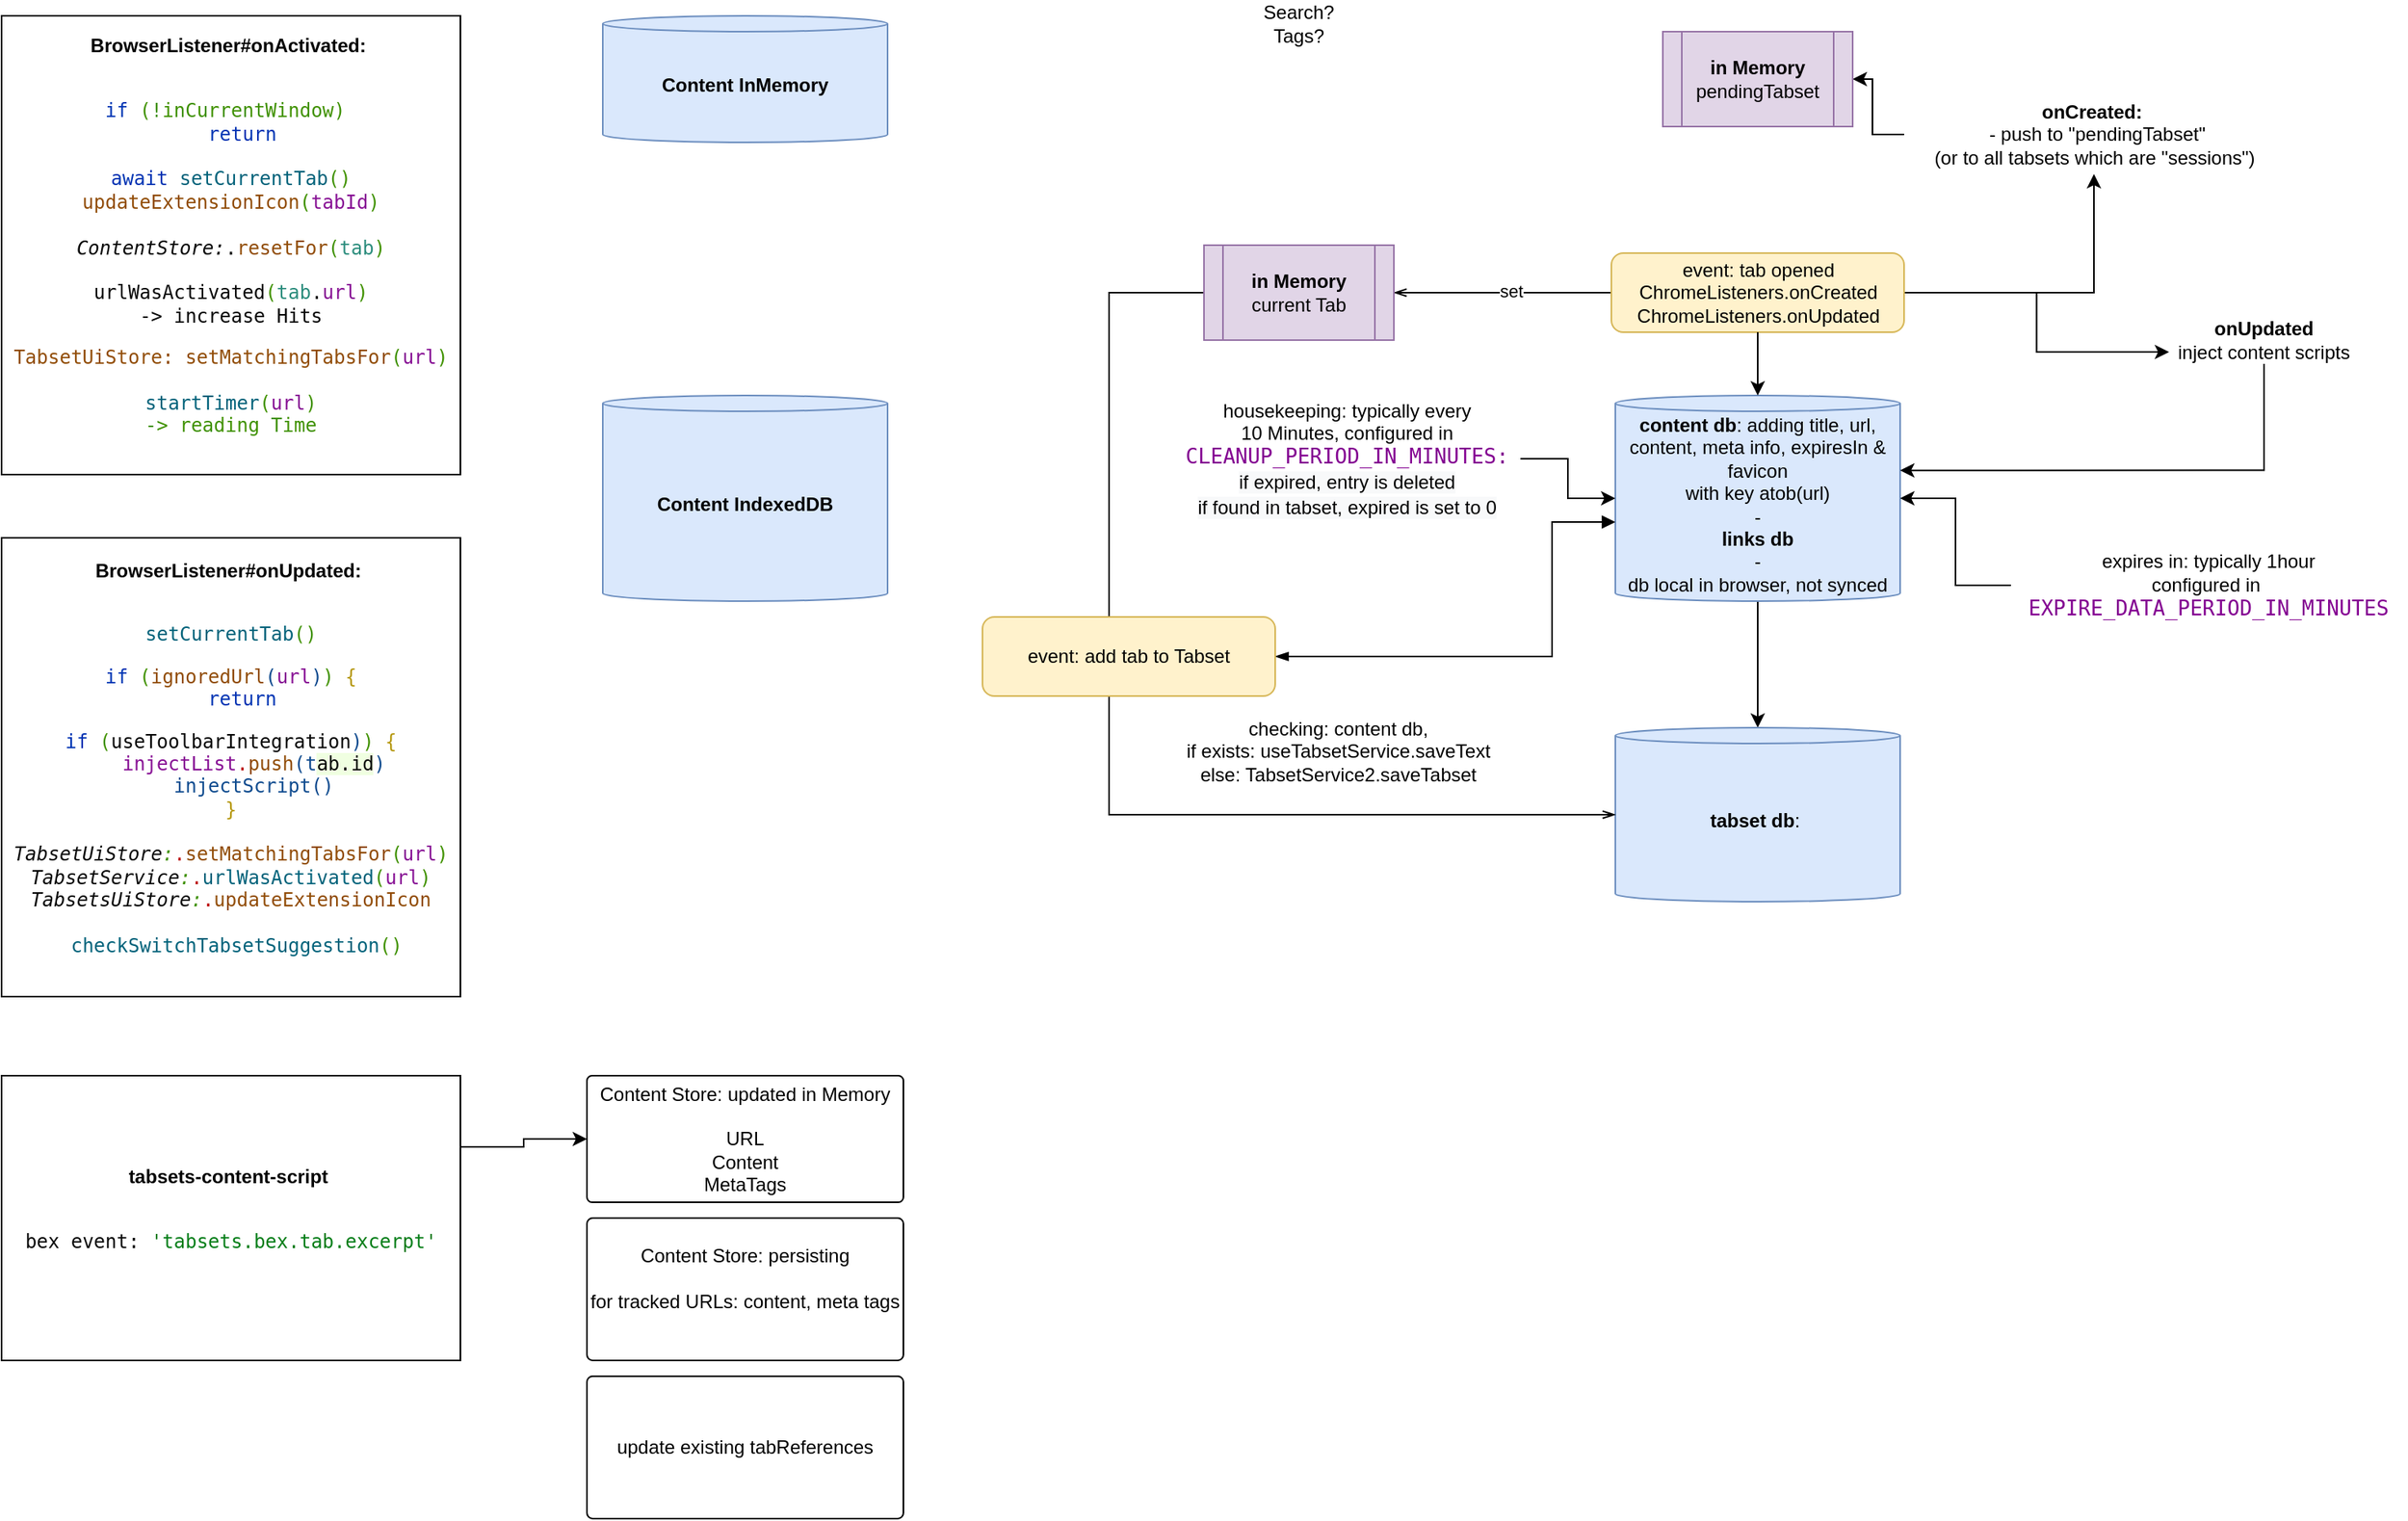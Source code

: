 <mxfile version="27.1.1">
  <diagram name="Seite-1" id="Afa9OzGU9VT6Kw_RbNjM">
    <mxGraphModel dx="2514" dy="1126" grid="1" gridSize="10" guides="1" tooltips="1" connect="1" arrows="1" fold="1" page="1" pageScale="1" pageWidth="827" pageHeight="1169" math="0" shadow="0">
      <root>
        <mxCell id="0" />
        <mxCell id="1" parent="0" />
        <mxCell id="16" style="edgeStyle=orthogonalEdgeStyle;rounded=0;orthogonalLoop=1;jettySize=auto;html=1;exitX=0;exitY=0.5;exitDx=0;exitDy=0;entryX=1;entryY=0.5;entryDx=0;entryDy=0;strokeColor=default;endArrow=openThin;endFill=0;" parent="1" source="21zig455Lk8CdIAZ-2xM-1" target="15" edge="1">
          <mxGeometry relative="1" as="geometry" />
        </mxCell>
        <mxCell id="17" value="set" style="edgeLabel;html=1;align=center;verticalAlign=middle;resizable=0;points=[];" parent="16" vertex="1" connectable="0">
          <mxGeometry x="-0.069" y="-1" relative="1" as="geometry">
            <mxPoint as="offset" />
          </mxGeometry>
        </mxCell>
        <mxCell id="24" style="edgeStyle=orthogonalEdgeStyle;rounded=0;orthogonalLoop=1;jettySize=auto;html=1;exitX=1;exitY=0.5;exitDx=0;exitDy=0;entryX=0.5;entryY=1;entryDx=0;entryDy=0;" parent="1" source="21zig455Lk8CdIAZ-2xM-1" target="21" edge="1">
          <mxGeometry relative="1" as="geometry" />
        </mxCell>
        <mxCell id="26" style="edgeStyle=orthogonalEdgeStyle;rounded=0;orthogonalLoop=1;jettySize=auto;html=1;entryX=0;entryY=0.75;entryDx=0;entryDy=0;" parent="1" source="21zig455Lk8CdIAZ-2xM-1" target="25" edge="1">
          <mxGeometry relative="1" as="geometry" />
        </mxCell>
        <mxCell id="21zig455Lk8CdIAZ-2xM-1" value="event: tab opened&lt;br&gt;ChromeListeners.onCreated&lt;br&gt;ChromeListeners.onUpdated" style="rounded=1;whiteSpace=wrap;html=1;fillColor=#fff2cc;strokeColor=#d6b656;" parent="1" vertex="1">
          <mxGeometry x="247.5" y="200" width="185" height="50" as="geometry" />
        </mxCell>
        <mxCell id="11" style="edgeStyle=orthogonalEdgeStyle;rounded=0;orthogonalLoop=1;jettySize=auto;html=1;entryX=0.5;entryY=0;entryDx=0;entryDy=0;entryPerimeter=0;" parent="1" source="3" target="10" edge="1">
          <mxGeometry relative="1" as="geometry" />
        </mxCell>
        <mxCell id="3" value="&lt;b&gt;content db&lt;/b&gt;: adding title, url, content, meta info, expiresIn &amp;amp; favicon&lt;br&gt;with key atob(url)&lt;br&gt;-&lt;br&gt;&lt;b&gt;links db&lt;/b&gt;&lt;br&gt;-&lt;br&gt;db local in browser, not synced" style="shape=cylinder3;whiteSpace=wrap;html=1;boundedLbl=1;backgroundOutline=1;size=5;fillColor=#dae8fc;strokeColor=#6c8ebf;" parent="1" vertex="1">
          <mxGeometry x="250" y="290" width="180" height="130" as="geometry" />
        </mxCell>
        <mxCell id="4" value="" style="endArrow=classic;html=1;rounded=0;entryX=0.5;entryY=0;entryDx=0;entryDy=0;entryPerimeter=0;" parent="1" source="21zig455Lk8CdIAZ-2xM-1" target="3" edge="1">
          <mxGeometry width="50" height="50" relative="1" as="geometry">
            <mxPoint x="250" y="360" as="sourcePoint" />
            <mxPoint x="300" y="310" as="targetPoint" />
          </mxGeometry>
        </mxCell>
        <mxCell id="6" style="edgeStyle=orthogonalEdgeStyle;rounded=0;orthogonalLoop=1;jettySize=auto;html=1;exitX=0;exitY=0.5;exitDx=0;exitDy=0;entryX=1;entryY=0.5;entryDx=0;entryDy=0;entryPerimeter=0;" parent="1" source="5" target="3" edge="1">
          <mxGeometry relative="1" as="geometry" />
        </mxCell>
        <mxCell id="5" value="expires in: typically 1hour&lt;br&gt;configured in&amp;nbsp;&lt;br&gt;&lt;div style=&quot;background-color: rgb(255, 255, 255); color: rgb(8, 8, 8); font-family: &amp;quot;JetBrains Mono&amp;quot;, monospace; font-size: 9.8pt;&quot;&gt;&lt;span style=&quot;color:#830091;&quot;&gt;EXPIRE_DATA_PERIOD_IN_MINUTES&lt;/span&gt;&lt;/div&gt;" style="text;html=1;strokeColor=none;fillColor=none;align=center;verticalAlign=middle;whiteSpace=wrap;rounded=0;" parent="1" vertex="1">
          <mxGeometry x="500" y="370" width="250" height="80" as="geometry" />
        </mxCell>
        <mxCell id="8" style="edgeStyle=orthogonalEdgeStyle;rounded=0;orthogonalLoop=1;jettySize=auto;html=1;exitX=1;exitY=0.5;exitDx=0;exitDy=0;" parent="1" source="7" target="3" edge="1">
          <mxGeometry relative="1" as="geometry" />
        </mxCell>
        <mxCell id="7" value="housekeeping: typically every&lt;br&gt;10 Minutes, configured in&lt;br&gt;&lt;div style=&quot;background-color: rgb(255, 255, 255); color: rgb(8, 8, 8); font-family: &amp;quot;JetBrains Mono&amp;quot;, monospace; font-size: 9.8pt;&quot;&gt;&lt;span style=&quot;color:#830091;&quot;&gt;CLEANUP_PERIOD_IN_MINUTES:&lt;br&gt;&lt;/span&gt;&lt;span style=&quot;color: rgb(0, 0, 0); font-family: Helvetica; font-size: 12px; background-color: rgb(248, 249, 250);&quot;&gt;if expired, entry is deleted&lt;/span&gt;&lt;span style=&quot;color:#830091;&quot;&gt;&lt;br&gt;&lt;/span&gt;&lt;/div&gt;&lt;div style=&quot;background-color: rgb(255, 255, 255); color: rgb(8, 8, 8); font-family: &amp;quot;JetBrains Mono&amp;quot;, monospace; font-size: 9.8pt;&quot;&gt;&lt;span style=&quot;color: rgb(0, 0, 0); font-family: Helvetica; font-size: 12px; background-color: rgb(248, 249, 250);&quot;&gt;if found in tabset, expired is set to 0&lt;/span&gt;&lt;/div&gt;" style="text;html=1;strokeColor=none;fillColor=none;align=center;verticalAlign=middle;whiteSpace=wrap;rounded=0;" parent="1" vertex="1">
          <mxGeometry x="-29" y="290" width="219" height="80" as="geometry" />
        </mxCell>
        <mxCell id="13" style="edgeStyle=orthogonalEdgeStyle;orthogonalLoop=1;jettySize=auto;html=1;exitX=1;exitY=0.5;exitDx=0;exitDy=0;strokeColor=default;rounded=0;endArrow=block;endFill=1;entryX=0;entryY=0;entryDx=0;entryDy=80;entryPerimeter=0;startArrow=blockThin;startFill=1;" parent="1" source="9" target="3" edge="1">
          <mxGeometry relative="1" as="geometry">
            <mxPoint x="340.5" y="480" as="targetPoint" />
            <Array as="points">
              <mxPoint x="210" y="455" />
              <mxPoint x="210" y="370" />
            </Array>
          </mxGeometry>
        </mxCell>
        <mxCell id="10" value="&lt;b&gt;tabset db&lt;/b&gt;:&amp;nbsp;" style="shape=cylinder3;whiteSpace=wrap;html=1;boundedLbl=1;backgroundOutline=1;size=5;fillColor=#dae8fc;strokeColor=#6c8ebf;" parent="1" vertex="1">
          <mxGeometry x="250" y="500" width="180" height="110" as="geometry" />
        </mxCell>
        <mxCell id="18" style="edgeStyle=orthogonalEdgeStyle;rounded=0;orthogonalLoop=1;jettySize=auto;html=1;exitX=0;exitY=0.5;exitDx=0;exitDy=0;entryX=0;entryY=0.5;entryDx=0;entryDy=0;entryPerimeter=0;strokeColor=default;endArrow=openThin;endFill=0;" parent="1" source="15" target="10" edge="1">
          <mxGeometry relative="1" as="geometry">
            <Array as="points">
              <mxPoint x="-70" y="225" />
              <mxPoint x="-70" y="555" />
            </Array>
          </mxGeometry>
        </mxCell>
        <mxCell id="15" value="&lt;b&gt;in Memory&lt;/b&gt;&lt;br&gt;current Tab" style="shape=process;whiteSpace=wrap;html=1;backgroundOutline=1;fillColor=#e1d5e7;strokeColor=#9673a6;" parent="1" vertex="1">
          <mxGeometry x="-10" y="195" width="120" height="60" as="geometry" />
        </mxCell>
        <mxCell id="9" value="event: add tab to Tabset" style="rounded=1;whiteSpace=wrap;html=1;fillColor=#fff2cc;strokeColor=#d6b656;" parent="1" vertex="1">
          <mxGeometry x="-150" y="430" width="185" height="50" as="geometry" />
        </mxCell>
        <mxCell id="19" value="checking: content db, &lt;br&gt;if exists: useTabsetService.saveText&lt;br&gt;else: TabsetService2.saveTabset" style="text;html=1;strokeColor=none;fillColor=none;align=center;verticalAlign=middle;whiteSpace=wrap;rounded=0;" parent="1" vertex="1">
          <mxGeometry x="-40" y="500" width="230" height="30" as="geometry" />
        </mxCell>
        <mxCell id="20" value="Search?&lt;br&gt;Tags?" style="text;html=1;strokeColor=none;fillColor=none;align=center;verticalAlign=middle;whiteSpace=wrap;rounded=0;" parent="1" vertex="1">
          <mxGeometry x="20" y="40" width="60" height="30" as="geometry" />
        </mxCell>
        <mxCell id="23" style="edgeStyle=orthogonalEdgeStyle;rounded=0;orthogonalLoop=1;jettySize=auto;html=1;entryX=1;entryY=0.5;entryDx=0;entryDy=0;" parent="1" source="21" target="22" edge="1">
          <mxGeometry relative="1" as="geometry" />
        </mxCell>
        <mxCell id="21" value="&lt;b&gt;onCreated:&amp;nbsp;&lt;br&gt;&lt;/b&gt;&amp;nbsp;- push to &quot;pendingTabset&quot;&lt;br&gt;(or to all tabsets which are &quot;sessions&quot;)" style="text;html=1;strokeColor=none;fillColor=none;align=center;verticalAlign=middle;whiteSpace=wrap;rounded=0;" parent="1" vertex="1">
          <mxGeometry x="432.5" y="100" width="240" height="50" as="geometry" />
        </mxCell>
        <mxCell id="22" value="&lt;b&gt;in Memory&lt;br&gt;&lt;/b&gt;pendingTabset" style="shape=process;whiteSpace=wrap;html=1;backgroundOutline=1;fillColor=#e1d5e7;strokeColor=#9673a6;" parent="1" vertex="1">
          <mxGeometry x="280" y="60" width="120" height="60" as="geometry" />
        </mxCell>
        <mxCell id="27" style="edgeStyle=orthogonalEdgeStyle;rounded=0;orthogonalLoop=1;jettySize=auto;html=1;entryX=1;entryY=0.364;entryDx=0;entryDy=0;entryPerimeter=0;exitX=0.5;exitY=1;exitDx=0;exitDy=0;" parent="1" source="25" target="3" edge="1">
          <mxGeometry relative="1" as="geometry" />
        </mxCell>
        <mxCell id="25" value="&lt;b&gt;onUpdated&lt;/b&gt;&lt;br&gt;inject content scripts" style="text;html=1;strokeColor=none;fillColor=none;align=center;verticalAlign=middle;whiteSpace=wrap;rounded=0;" parent="1" vertex="1">
          <mxGeometry x="600" y="240" width="120" height="30" as="geometry" />
        </mxCell>
        <mxCell id="rirR2vLzDSutbt5T1oVs-34" style="edgeStyle=orthogonalEdgeStyle;rounded=0;orthogonalLoop=1;jettySize=auto;html=1;exitX=1;exitY=0.25;exitDx=0;exitDy=0;entryX=0;entryY=0.5;entryDx=0;entryDy=0;" edge="1" parent="1" source="rirR2vLzDSutbt5T1oVs-29" target="rirR2vLzDSutbt5T1oVs-33">
          <mxGeometry relative="1" as="geometry" />
        </mxCell>
        <mxCell id="rirR2vLzDSutbt5T1oVs-29" value="&lt;b&gt;tabsets-content-script&amp;nbsp;&lt;br&gt;&lt;/b&gt;&amp;nbsp;&lt;div&gt;&lt;div style=&quot;background-color: rgb(255, 255, 255); color: rgb(8, 8, 8);&quot;&gt;&lt;pre style=&quot;font-family: &amp;quot;JetBrains Mono&amp;quot;, monospace;&quot;&gt;&lt;font&gt;bex &lt;/font&gt;event&lt;span style=&quot;color: rgb(8, 8, 8); background-color: light-dark(rgb(255, 255, 255), rgb(18, 18, 18)); white-space: normal;&quot;&gt;:&amp;nbsp;&lt;/span&gt;&lt;span style=&quot;background-color: light-dark(rgb(255, 255, 255), rgb(18, 18, 18)); white-space: normal; color: rgb(6, 125, 23);&quot;&gt;&#39;tabsets.bex.tab.excerpt&#39;&lt;/span&gt;&lt;/pre&gt;&lt;/div&gt;&lt;/div&gt;" style="rounded=0;whiteSpace=wrap;html=1;" vertex="1" parent="1">
          <mxGeometry x="-770" y="720" width="290" height="180" as="geometry" />
        </mxCell>
        <mxCell id="rirR2vLzDSutbt5T1oVs-30" value="&lt;b&gt;BrowserListener#onActivated:&amp;nbsp;&lt;br&gt;&lt;/b&gt;&amp;nbsp;&lt;div&gt;&lt;div style=&quot;background-color: rgb(255, 255, 255); color: rgb(8, 8, 8);&quot;&gt;&lt;pre style=&quot;font-family: &amp;quot;JetBrains Mono&amp;quot;, monospace;&quot;&gt;&lt;span style=&quot;color: rgb(0, 51, 179);&quot;&gt;if &lt;/span&gt;&lt;span style=&quot;color: rgb(63, 145, 1);&quot;&gt;(&lt;/span&gt;&lt;span style=&quot;color: rgb(63, 145, 1);&quot;&gt;&lt;font&gt;!inCurrentWindow&lt;/font&gt;&lt;/span&gt;&lt;span style=&quot;color: rgb(63, 145, 1);&quot;&gt;) &lt;/span&gt;&lt;span style=&quot;color: rgb(188, 11, 162);&quot;&gt;&lt;br&gt;&lt;/span&gt;&lt;span style=&quot;color: rgb(188, 11, 162);&quot;&gt;  &lt;/span&gt;&lt;span style=&quot;color: rgb(0, 51, 179);&quot;&gt;return&lt;br&gt;&lt;/span&gt;&lt;span style=&quot;color: rgb(188, 11, 162);&quot;&gt;&lt;br&gt;&lt;/span&gt;&lt;span style=&quot;color: rgb(0, 51, 179);&quot;&gt;await &lt;/span&gt;&lt;span style=&quot;color: rgb(0, 98, 122);&quot;&gt;setCurrentTab&lt;/span&gt;&lt;span style=&quot;color: rgb(63, 145, 1);&quot;&gt;()&lt;br&gt;&lt;/span&gt;&lt;span style=&quot;color: rgb(145, 76, 7);&quot;&gt;updateExtensionIcon&lt;/span&gt;&lt;span style=&quot;color: rgb(63, 145, 1);&quot;&gt;(&lt;/span&gt;&lt;span style=&quot;color: rgb(135, 16, 148);&quot;&gt;tabId&lt;/span&gt;&lt;span style=&quot;color: rgb(63, 145, 1);&quot;&gt;)&lt;br&gt;&lt;/span&gt;&lt;span style=&quot;color: rgb(140, 140, 140); font-style: italic;&quot;&gt;&lt;br&gt;&lt;/span&gt;&lt;font&gt;&lt;i&gt;ContentStore:&lt;/i&gt;&lt;/font&gt;&lt;font&gt;.&lt;/font&gt;&lt;span style=&quot;color: rgb(145, 76, 7);&quot;&gt;resetFor&lt;/span&gt;&lt;span style=&quot;color: rgb(63, 145, 1);&quot;&gt;(&lt;/span&gt;&lt;span style=&quot;color: rgb(42, 140, 124);&quot;&gt;tab&lt;/span&gt;&lt;span style=&quot;color: rgb(63, 145, 1);&quot;&gt;)&lt;br&gt;&lt;/span&gt;&lt;br&gt;urlWasActivated&lt;span style=&quot;background-color: light-dark(rgb(255, 255, 255), rgb(18, 18, 18)); white-space: normal; color: rgb(63, 145, 1);&quot;&gt;(&lt;/span&gt;&lt;span style=&quot;background-color: light-dark(rgb(255, 255, 255), rgb(18, 18, 18)); white-space: normal; color: rgb(42, 140, 124);&quot;&gt;tab&lt;/span&gt;&lt;font style=&quot;background-color: light-dark(rgb(255, 255, 255), rgb(18, 18, 18)); white-space: normal;&quot;&gt;.&lt;/font&gt;&lt;span style=&quot;background-color: light-dark(rgb(255, 255, 255), rgb(18, 18, 18)); white-space: normal; color: rgb(135, 16, 148);&quot;&gt;url&lt;/span&gt;&lt;span style=&quot;background-color: light-dark(rgb(255, 255, 255), rgb(18, 18, 18)); white-space: normal; color: rgb(63, 145, 1);&quot;&gt;)&lt;br&gt;&lt;/span&gt;-&amp;gt; increase Hits&lt;/pre&gt;&lt;pre style=&quot;font-family: &amp;quot;JetBrains Mono&amp;quot;, monospace;&quot;&gt;&lt;span style=&quot;color: rgb(145, 76, 7);&quot;&gt;TabsetUiStore: setMatchingTabsFor&lt;/span&gt;&lt;span style=&quot;color: rgb(63, 145, 1);&quot;&gt;(&lt;/span&gt;&lt;span style=&quot;color: rgb(135, 16, 148);&quot;&gt;url&lt;/span&gt;&lt;span style=&quot;color: rgb(63, 145, 1);&quot;&gt;)&lt;/span&gt;&lt;span style=&quot;color: rgb(63, 145, 1);&quot;&gt;&lt;br&gt;&lt;/span&gt;&lt;span style=&quot;color: rgb(0, 98, 122);&quot;&gt;&lt;br&gt;startTimer&lt;/span&gt;&lt;span style=&quot;color: rgb(63, 145, 1);&quot;&gt;(&lt;/span&gt;&lt;span style=&quot;color: rgb(135, 16, 148);&quot;&gt;url&lt;/span&gt;&lt;span style=&quot;color: rgb(63, 145, 1);&quot;&gt;)&lt;br&gt;-&amp;gt; reading Time&lt;/span&gt;&lt;/pre&gt;&lt;/div&gt;&lt;/div&gt;" style="whiteSpace=wrap;html=1;aspect=fixed;" vertex="1" parent="1">
          <mxGeometry x="-770" y="50" width="290" height="290" as="geometry" />
        </mxCell>
        <mxCell id="rirR2vLzDSutbt5T1oVs-31" value="&lt;b&gt;BrowserListener#onUpdated:&amp;nbsp;&lt;br&gt;&lt;/b&gt;&amp;nbsp;&lt;div&gt;&lt;div style=&quot;background-color: rgb(255, 255, 255); color: rgb(8, 8, 8);&quot;&gt;&lt;pre style=&quot;color: light-dark(rgb(8, 8, 8), rgb(230, 230, 230)); font-family: &amp;quot;JetBrains Mono&amp;quot;, monospace;&quot;&gt;&lt;span style=&quot;color: rgb(0, 98, 122);&quot;&gt;setCurrentTab&lt;/span&gt;&lt;span style=&quot;color: rgb(63, 145, 1);&quot;&gt;()&lt;/span&gt;&lt;/pre&gt;&lt;pre style=&quot;color: light-dark(rgb(8, 8, 8), rgb(230, 230, 230)); font-family: &amp;quot;JetBrains Mono&amp;quot;, monospace;&quot;&gt;&lt;div&gt;&lt;pre style=&quot;font-family:&#39;JetBrains Mono&#39;,monospace;font-size:9,8pt;&quot;&gt;&lt;span style=&quot;color: rgb(0, 51, 179);&quot;&gt;if &lt;/span&gt;&lt;span style=&quot;color: rgb(63, 145, 1);&quot;&gt;(&lt;/span&gt;&lt;span style=&quot;color: rgb(145, 76, 7);&quot;&gt;ignoredUrl&lt;/span&gt;&lt;span style=&quot;color: rgb(14, 74, 142);&quot;&gt;(&lt;/span&gt;&lt;span style=&quot;color: rgb(135, 16, 148);&quot;&gt;url&lt;/span&gt;&lt;span style=&quot;color: rgb(14, 74, 142);&quot;&gt;)&lt;/span&gt;&lt;span style=&quot;color: rgb(63, 145, 1);&quot;&gt;) &lt;/span&gt;&lt;span style=&quot;color: rgb(180, 150, 10);&quot;&gt;{&lt;br&gt;&lt;/span&gt;&lt;span style=&quot;color: rgb(180, 150, 10);&quot;&gt;  &lt;/span&gt;&lt;span style=&quot;color: rgb(0, 51, 179);&quot;&gt;return&lt;/span&gt;&lt;/pre&gt;&lt;/div&gt;&lt;/pre&gt;&lt;pre style=&quot;font-family: &amp;quot;JetBrains Mono&amp;quot;, monospace;&quot;&gt;&lt;div style=&quot;&quot;&gt;&lt;pre style=&quot;font-family: &amp;quot;JetBrains Mono&amp;quot;, monospace;&quot;&gt;&lt;span style=&quot;color: rgb(0, 51, 179);&quot;&gt;if &lt;/span&gt;&lt;span style=&quot;color: rgb(63, 145, 1);&quot;&gt;(&lt;/span&gt;&lt;font color=&quot;#080808&quot;&gt;useToolbarIntegration&lt;/font&gt;&lt;span style=&quot;color: rgb(14, 74, 142);&quot;&gt;)&lt;/span&gt;&lt;span style=&quot;color: rgb(63, 145, 1);&quot;&gt;) &lt;/span&gt;&lt;span style=&quot;color: rgb(180, 150, 10);&quot;&gt;{&lt;br&gt;&lt;/span&gt;&lt;span style=&quot;color: rgb(180, 150, 10);&quot;&gt;  &lt;/span&gt;&lt;span style=&quot;color: rgb(140, 140, 140); font-style: italic;&quot;&gt;  &lt;/span&gt;&lt;span style=&quot;color: rgb(135, 16, 148);&quot;&gt;injectList&lt;/span&gt;&lt;font color=&quot;rgba(0, 0, 0, 0)&quot;&gt;.&lt;/font&gt;&lt;span style=&quot;color: rgb(145, 76, 7);&quot;&gt;push&lt;/span&gt;&lt;span style=&quot;color: rgb(14, 74, 142);&quot;&gt;(t&lt;/span&gt;&lt;span style=&quot;color: light-dark(rgb(8, 8, 8), rgb(230, 230, 230)); background-color: rgb(240, 255, 225);&quot;&gt;ab.id&lt;/span&gt;&lt;span style=&quot;color: rgb(14, 74, 142);&quot;&gt;)&lt;br&gt;&lt;/span&gt;&lt;span style=&quot;color: rgb(14, 74, 142);&quot;&gt;  &lt;/span&gt;&lt;span style=&quot;color: rgb(14, 74, 142);&quot;&gt;  injectScript()&lt;/span&gt;&lt;span style=&quot;color: rgb(140, 140, 140); font-style: italic;&quot;&gt;&lt;br&gt;&lt;/span&gt;&lt;span style=&quot;color: rgb(180, 150, 10);&quot;&gt;}&lt;br&gt;&lt;br&gt;&lt;/span&gt;&lt;span style=&quot;color: rgb(63, 145, 1);&quot;&gt;&lt;i style=&quot;&quot;&gt;&lt;font color=&quot;#080808&quot;&gt;TabsetUiStore&lt;/font&gt;&lt;font color=&quot;#3f9101&quot;&gt;:&lt;/font&gt;&lt;/i&gt;&lt;/span&gt;&lt;font color=&quot;rgba(0, 0, 0, 0)&quot;&gt;.&lt;/font&gt;&lt;span style=&quot;color: rgb(145, 76, 7);&quot;&gt;setMatchingTabsFor&lt;/span&gt;&lt;span style=&quot;color: rgb(63, 145, 1);&quot;&gt;(&lt;/span&gt;&lt;span style=&quot;color: rgb(135, 16, 148);&quot;&gt;url&lt;/span&gt;&lt;span style=&quot;color: rgb(63, 145, 1);&quot;&gt;)&lt;br&gt;&lt;/span&gt;&lt;span style=&quot;color: light-dark(rgb(8, 8, 8), rgb(230, 230, 230)); font-style: italic;&quot;&gt;TabsetService&lt;/span&gt;&lt;span style=&quot;font-style: italic;&quot;&gt;&lt;font color=&quot;#3f9101&quot;&gt;:&lt;/font&gt;&lt;/span&gt;&lt;font color=&quot;rgba(0, 0, 0, 0)&quot;&gt;.&lt;/font&gt;&lt;span style=&quot;color: rgb(0, 98, 122);&quot;&gt;urlWasActivated&lt;/span&gt;&lt;span style=&quot;color: rgb(63, 145, 1);&quot;&gt;(&lt;/span&gt;&lt;span style=&quot;color: rgb(135, 16, 148);&quot;&gt;url&lt;/span&gt;&lt;span style=&quot;color: rgb(63, 145, 1);&quot;&gt;)&lt;br&gt;&lt;/span&gt;&lt;span style=&quot;color: light-dark(rgb(8, 8, 8), rgb(230, 230, 230)); font-style: italic;&quot;&gt;TabsetsUiStore&lt;/span&gt;&lt;span style=&quot;font-style: italic;&quot;&gt;&lt;font color=&quot;#3f9101&quot;&gt;:&lt;/font&gt;&lt;/span&gt;&lt;font color=&quot;rgba(0, 0, 0, 0)&quot;&gt;.&lt;/font&gt;&lt;span style=&quot;color: rgb(145, 76, 7);&quot;&gt;updateExtensionIcon&lt;/span&gt;&lt;span style=&quot;color: rgb(63, 145, 1);&quot;&gt;&lt;br&gt;&lt;/span&gt;&lt;span style=&quot;color: rgb(63, 145, 1);&quot;&gt;&lt;br&gt;&lt;/span&gt;&lt;span style=&quot;color: rgb(0, 51, 179);&quot;&gt; &lt;/span&gt;&lt;span style=&quot;color: rgb(0, 98, 122);&quot;&gt;checkSwitchTabsetSuggestion&lt;/span&gt;&lt;span style=&quot;color: rgb(63, 145, 1);&quot;&gt;(&lt;/span&gt;&lt;span style=&quot;color: rgb(63, 145, 1);&quot;&gt;)&lt;/span&gt;&lt;/pre&gt;&lt;/div&gt;&lt;/pre&gt;&lt;/div&gt;&lt;/div&gt;" style="whiteSpace=wrap;html=1;aspect=fixed;" vertex="1" parent="1">
          <mxGeometry x="-770" y="380" width="290" height="290" as="geometry" />
        </mxCell>
        <mxCell id="rirR2vLzDSutbt5T1oVs-33" value="Content Store:&amp;nbsp;&lt;span style=&quot;background-color: transparent; color: light-dark(rgb(0, 0, 0), rgb(255, 255, 255));&quot;&gt;updated in Memory&lt;br&gt;&lt;br&gt;&lt;/span&gt;&lt;div&gt;URL&lt;br&gt;Content&lt;br&gt;MetaTags&lt;/div&gt;" style="rounded=1;whiteSpace=wrap;html=1;arcSize=4;" vertex="1" parent="1">
          <mxGeometry x="-400" y="720" width="200" height="80" as="geometry" />
        </mxCell>
        <mxCell id="rirR2vLzDSutbt5T1oVs-35" value="Content Store:&amp;nbsp;&lt;span style=&quot;background-color: transparent; color: light-dark(rgb(0, 0, 0), rgb(255, 255, 255));&quot;&gt;persisting&lt;br&gt;&lt;br&gt;&lt;/span&gt;&lt;div&gt;for tracked URLs: content, meta tags&lt;/div&gt;&lt;div&gt;&lt;br&gt;&lt;/div&gt;" style="rounded=1;whiteSpace=wrap;html=1;arcSize=4;" vertex="1" parent="1">
          <mxGeometry x="-400" y="810" width="200" height="90" as="geometry" />
        </mxCell>
        <mxCell id="rirR2vLzDSutbt5T1oVs-37" value="&lt;div&gt;update existing tabReferences&lt;/div&gt;" style="rounded=1;whiteSpace=wrap;html=1;arcSize=4;" vertex="1" parent="1">
          <mxGeometry x="-400" y="910" width="200" height="90" as="geometry" />
        </mxCell>
        <mxCell id="rirR2vLzDSutbt5T1oVs-38" value="&lt;b&gt;Content IndexedDB&lt;/b&gt;" style="shape=cylinder3;whiteSpace=wrap;html=1;boundedLbl=1;backgroundOutline=1;size=5;fillColor=#dae8fc;strokeColor=#6c8ebf;" vertex="1" parent="1">
          <mxGeometry x="-390" y="290" width="180" height="130" as="geometry" />
        </mxCell>
        <mxCell id="rirR2vLzDSutbt5T1oVs-40" value="&lt;b&gt;Content InMemory&lt;/b&gt;" style="shape=cylinder3;whiteSpace=wrap;html=1;boundedLbl=1;backgroundOutline=1;size=5;fillColor=#dae8fc;strokeColor=#6c8ebf;" vertex="1" parent="1">
          <mxGeometry x="-390" y="50" width="180" height="80" as="geometry" />
        </mxCell>
      </root>
    </mxGraphModel>
  </diagram>
</mxfile>
